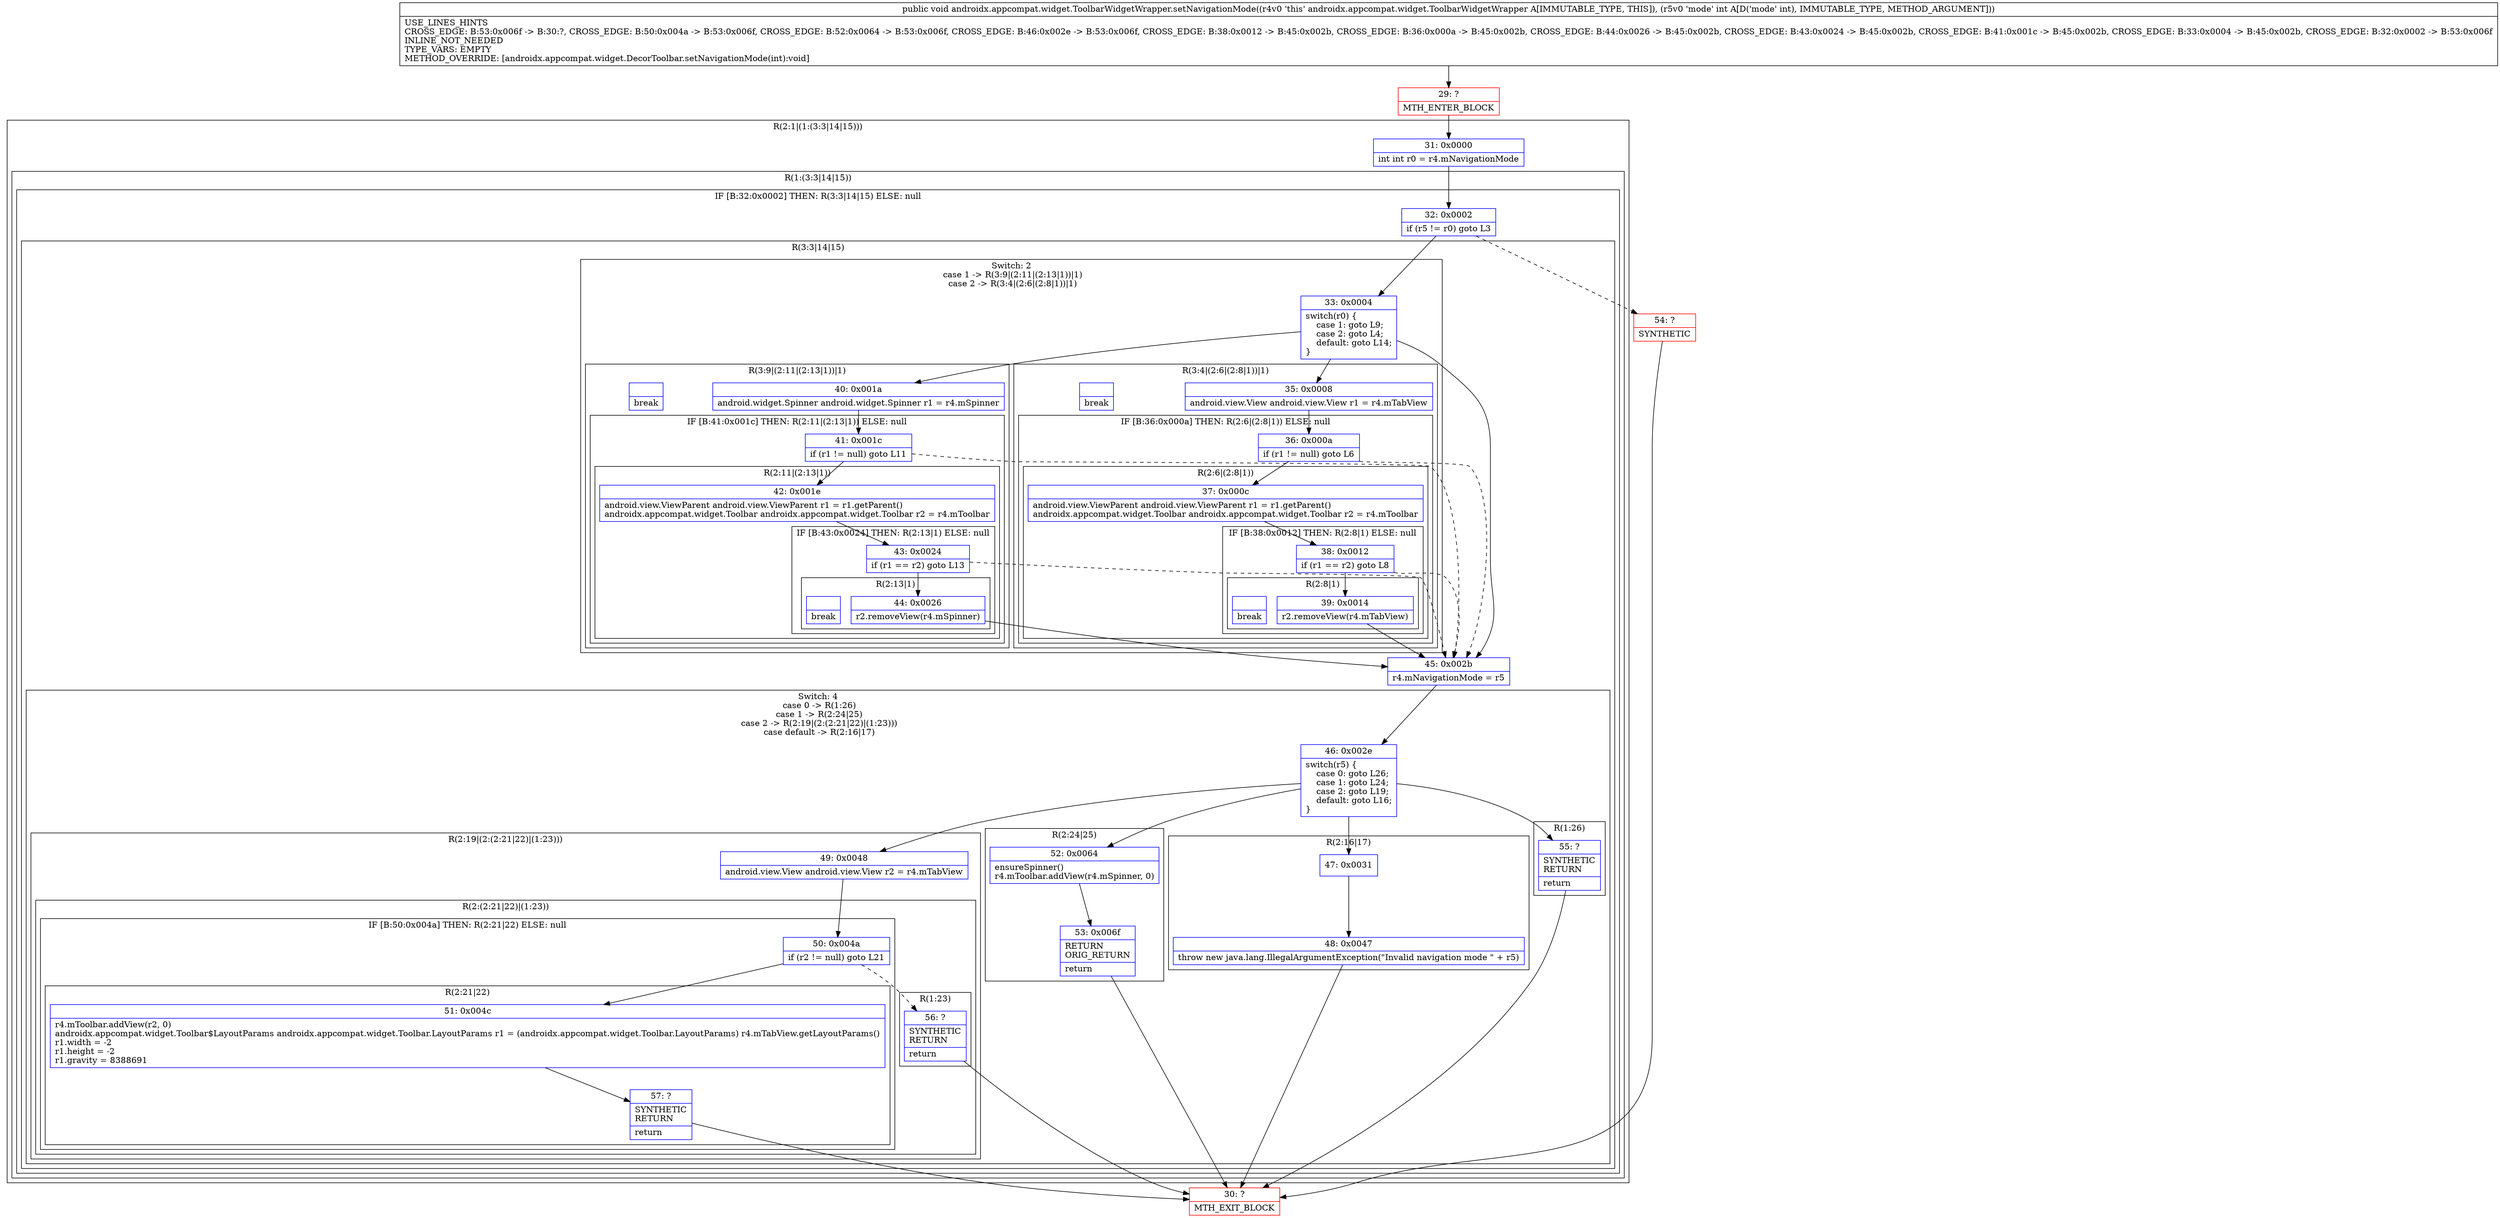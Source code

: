 digraph "CFG forandroidx.appcompat.widget.ToolbarWidgetWrapper.setNavigationMode(I)V" {
subgraph cluster_Region_1919140717 {
label = "R(2:1|(1:(3:3|14|15)))";
node [shape=record,color=blue];
Node_31 [shape=record,label="{31\:\ 0x0000|int int r0 = r4.mNavigationMode\l}"];
subgraph cluster_Region_634987805 {
label = "R(1:(3:3|14|15))";
node [shape=record,color=blue];
subgraph cluster_IfRegion_1427079088 {
label = "IF [B:32:0x0002] THEN: R(3:3|14|15) ELSE: null";
node [shape=record,color=blue];
Node_32 [shape=record,label="{32\:\ 0x0002|if (r5 != r0) goto L3\l}"];
subgraph cluster_Region_2134485102 {
label = "R(3:3|14|15)";
node [shape=record,color=blue];
subgraph cluster_SwitchRegion_737340733 {
label = "Switch: 2
 case 1 -> R(3:9|(2:11|(2:13|1))|1)
 case 2 -> R(3:4|(2:6|(2:8|1))|1)";
node [shape=record,color=blue];
Node_33 [shape=record,label="{33\:\ 0x0004|switch(r0) \{\l    case 1: goto L9;\l    case 2: goto L4;\l    default: goto L14;\l\}\l}"];
subgraph cluster_Region_257197694 {
label = "R(3:9|(2:11|(2:13|1))|1)";
node [shape=record,color=blue];
Node_40 [shape=record,label="{40\:\ 0x001a|android.widget.Spinner android.widget.Spinner r1 = r4.mSpinner\l}"];
subgraph cluster_IfRegion_539562098 {
label = "IF [B:41:0x001c] THEN: R(2:11|(2:13|1)) ELSE: null";
node [shape=record,color=blue];
Node_41 [shape=record,label="{41\:\ 0x001c|if (r1 != null) goto L11\l}"];
subgraph cluster_Region_1172651301 {
label = "R(2:11|(2:13|1))";
node [shape=record,color=blue];
Node_42 [shape=record,label="{42\:\ 0x001e|android.view.ViewParent android.view.ViewParent r1 = r1.getParent()\landroidx.appcompat.widget.Toolbar androidx.appcompat.widget.Toolbar r2 = r4.mToolbar\l}"];
subgraph cluster_IfRegion_1850534271 {
label = "IF [B:43:0x0024] THEN: R(2:13|1) ELSE: null";
node [shape=record,color=blue];
Node_43 [shape=record,label="{43\:\ 0x0024|if (r1 == r2) goto L13\l}"];
subgraph cluster_Region_1166075326 {
label = "R(2:13|1)";
node [shape=record,color=blue];
Node_44 [shape=record,label="{44\:\ 0x0026|r2.removeView(r4.mSpinner)\l}"];
Node_InsnContainer_1605486595 [shape=record,label="{|break\l}"];
}
}
}
}
Node_InsnContainer_1214384500 [shape=record,label="{|break\l}"];
}
subgraph cluster_Region_759351292 {
label = "R(3:4|(2:6|(2:8|1))|1)";
node [shape=record,color=blue];
Node_35 [shape=record,label="{35\:\ 0x0008|android.view.View android.view.View r1 = r4.mTabView\l}"];
subgraph cluster_IfRegion_1092803428 {
label = "IF [B:36:0x000a] THEN: R(2:6|(2:8|1)) ELSE: null";
node [shape=record,color=blue];
Node_36 [shape=record,label="{36\:\ 0x000a|if (r1 != null) goto L6\l}"];
subgraph cluster_Region_1219282222 {
label = "R(2:6|(2:8|1))";
node [shape=record,color=blue];
Node_37 [shape=record,label="{37\:\ 0x000c|android.view.ViewParent android.view.ViewParent r1 = r1.getParent()\landroidx.appcompat.widget.Toolbar androidx.appcompat.widget.Toolbar r2 = r4.mToolbar\l}"];
subgraph cluster_IfRegion_172188816 {
label = "IF [B:38:0x0012] THEN: R(2:8|1) ELSE: null";
node [shape=record,color=blue];
Node_38 [shape=record,label="{38\:\ 0x0012|if (r1 == r2) goto L8\l}"];
subgraph cluster_Region_822423299 {
label = "R(2:8|1)";
node [shape=record,color=blue];
Node_39 [shape=record,label="{39\:\ 0x0014|r2.removeView(r4.mTabView)\l}"];
Node_InsnContainer_620706984 [shape=record,label="{|break\l}"];
}
}
}
}
Node_InsnContainer_372742785 [shape=record,label="{|break\l}"];
}
}
Node_45 [shape=record,label="{45\:\ 0x002b|r4.mNavigationMode = r5\l}"];
subgraph cluster_SwitchRegion_1201121684 {
label = "Switch: 4
 case 0 -> R(1:26)
 case 1 -> R(2:24|25)
 case 2 -> R(2:19|(2:(2:21|22)|(1:23)))
 case default -> R(2:16|17)";
node [shape=record,color=blue];
Node_46 [shape=record,label="{46\:\ 0x002e|switch(r5) \{\l    case 0: goto L26;\l    case 1: goto L24;\l    case 2: goto L19;\l    default: goto L16;\l\}\l}"];
subgraph cluster_Region_535179707 {
label = "R(1:26)";
node [shape=record,color=blue];
Node_55 [shape=record,label="{55\:\ ?|SYNTHETIC\lRETURN\l|return\l}"];
}
subgraph cluster_Region_1109476499 {
label = "R(2:24|25)";
node [shape=record,color=blue];
Node_52 [shape=record,label="{52\:\ 0x0064|ensureSpinner()\lr4.mToolbar.addView(r4.mSpinner, 0)\l}"];
Node_53 [shape=record,label="{53\:\ 0x006f|RETURN\lORIG_RETURN\l|return\l}"];
}
subgraph cluster_Region_1908137251 {
label = "R(2:19|(2:(2:21|22)|(1:23)))";
node [shape=record,color=blue];
Node_49 [shape=record,label="{49\:\ 0x0048|android.view.View android.view.View r2 = r4.mTabView\l}"];
subgraph cluster_Region_1760050628 {
label = "R(2:(2:21|22)|(1:23))";
node [shape=record,color=blue];
subgraph cluster_IfRegion_489623762 {
label = "IF [B:50:0x004a] THEN: R(2:21|22) ELSE: null";
node [shape=record,color=blue];
Node_50 [shape=record,label="{50\:\ 0x004a|if (r2 != null) goto L21\l}"];
subgraph cluster_Region_871571000 {
label = "R(2:21|22)";
node [shape=record,color=blue];
Node_51 [shape=record,label="{51\:\ 0x004c|r4.mToolbar.addView(r2, 0)\landroidx.appcompat.widget.Toolbar$LayoutParams androidx.appcompat.widget.Toolbar.LayoutParams r1 = (androidx.appcompat.widget.Toolbar.LayoutParams) r4.mTabView.getLayoutParams()\lr1.width = \-2\lr1.height = \-2\lr1.gravity = 8388691\l}"];
Node_57 [shape=record,label="{57\:\ ?|SYNTHETIC\lRETURN\l|return\l}"];
}
}
subgraph cluster_Region_306831940 {
label = "R(1:23)";
node [shape=record,color=blue];
Node_56 [shape=record,label="{56\:\ ?|SYNTHETIC\lRETURN\l|return\l}"];
}
}
}
subgraph cluster_Region_1015833183 {
label = "R(2:16|17)";
node [shape=record,color=blue];
Node_47 [shape=record,label="{47\:\ 0x0031}"];
Node_48 [shape=record,label="{48\:\ 0x0047|throw new java.lang.IllegalArgumentException(\"Invalid navigation mode \" + r5)\l}"];
}
}
}
}
}
}
Node_29 [shape=record,color=red,label="{29\:\ ?|MTH_ENTER_BLOCK\l}"];
Node_30 [shape=record,color=red,label="{30\:\ ?|MTH_EXIT_BLOCK\l}"];
Node_54 [shape=record,color=red,label="{54\:\ ?|SYNTHETIC\l}"];
MethodNode[shape=record,label="{public void androidx.appcompat.widget.ToolbarWidgetWrapper.setNavigationMode((r4v0 'this' androidx.appcompat.widget.ToolbarWidgetWrapper A[IMMUTABLE_TYPE, THIS]), (r5v0 'mode' int A[D('mode' int), IMMUTABLE_TYPE, METHOD_ARGUMENT]))  | USE_LINES_HINTS\lCROSS_EDGE: B:53:0x006f \-\> B:30:?, CROSS_EDGE: B:50:0x004a \-\> B:53:0x006f, CROSS_EDGE: B:52:0x0064 \-\> B:53:0x006f, CROSS_EDGE: B:46:0x002e \-\> B:53:0x006f, CROSS_EDGE: B:38:0x0012 \-\> B:45:0x002b, CROSS_EDGE: B:36:0x000a \-\> B:45:0x002b, CROSS_EDGE: B:44:0x0026 \-\> B:45:0x002b, CROSS_EDGE: B:43:0x0024 \-\> B:45:0x002b, CROSS_EDGE: B:41:0x001c \-\> B:45:0x002b, CROSS_EDGE: B:33:0x0004 \-\> B:45:0x002b, CROSS_EDGE: B:32:0x0002 \-\> B:53:0x006f\lINLINE_NOT_NEEDED\lTYPE_VARS: EMPTY\lMETHOD_OVERRIDE: [androidx.appcompat.widget.DecorToolbar.setNavigationMode(int):void]\l}"];
MethodNode -> Node_29;Node_31 -> Node_32;
Node_32 -> Node_33;
Node_32 -> Node_54[style=dashed];
Node_33 -> Node_35;
Node_33 -> Node_40;
Node_33 -> Node_45;
Node_40 -> Node_41;
Node_41 -> Node_42;
Node_41 -> Node_45[style=dashed];
Node_42 -> Node_43;
Node_43 -> Node_44;
Node_43 -> Node_45[style=dashed];
Node_44 -> Node_45;
Node_35 -> Node_36;
Node_36 -> Node_37;
Node_36 -> Node_45[style=dashed];
Node_37 -> Node_38;
Node_38 -> Node_39;
Node_38 -> Node_45[style=dashed];
Node_39 -> Node_45;
Node_45 -> Node_46;
Node_46 -> Node_47;
Node_46 -> Node_49;
Node_46 -> Node_52;
Node_46 -> Node_55;
Node_55 -> Node_30;
Node_52 -> Node_53;
Node_53 -> Node_30;
Node_49 -> Node_50;
Node_50 -> Node_51;
Node_50 -> Node_56[style=dashed];
Node_51 -> Node_57;
Node_57 -> Node_30;
Node_56 -> Node_30;
Node_47 -> Node_48;
Node_48 -> Node_30;
Node_29 -> Node_31;
Node_54 -> Node_30;
}

